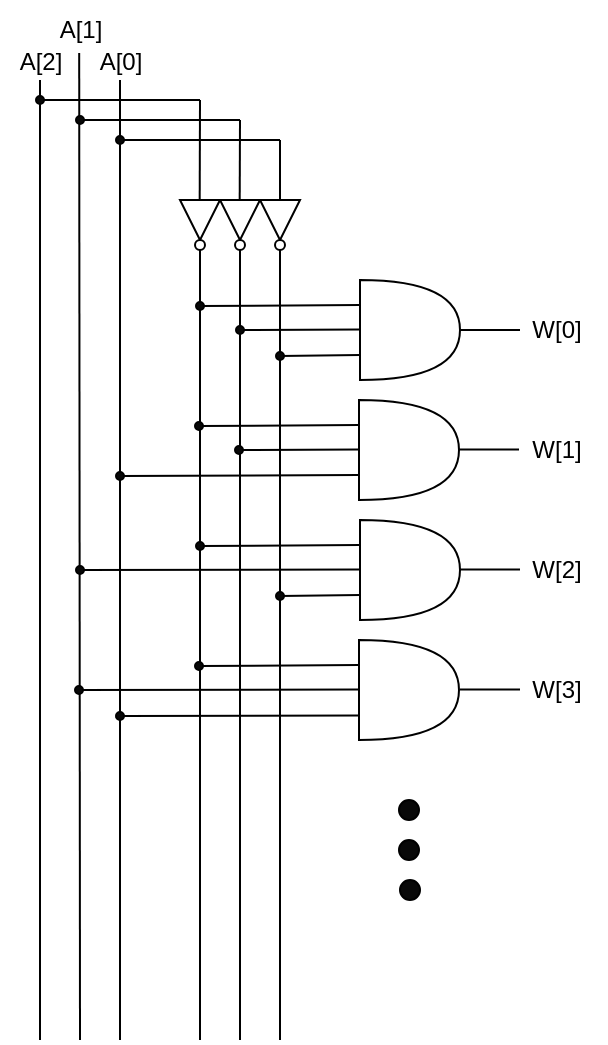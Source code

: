 <mxfile version="24.8.6">
  <diagram name="Page-1" id="axpI6dXyg1f_afGxu0nV">
    <mxGraphModel dx="1172" dy="625" grid="1" gridSize="10" guides="1" tooltips="1" connect="1" arrows="1" fold="1" page="1" pageScale="1" pageWidth="827" pageHeight="1169" math="0" shadow="0">
      <root>
        <mxCell id="0" />
        <mxCell id="1" parent="0" />
        <mxCell id="CWm1S7RlBDLCHkY99ESq-1" value="" style="endArrow=none;html=1;rounded=0;" edge="1" parent="1">
          <mxGeometry width="50" height="50" relative="1" as="geometry">
            <mxPoint x="160" y="520" as="sourcePoint" />
            <mxPoint x="160" y="40" as="targetPoint" />
          </mxGeometry>
        </mxCell>
        <mxCell id="CWm1S7RlBDLCHkY99ESq-2" value="" style="endArrow=none;html=1;rounded=0;entryX=0.99;entryY=0.348;entryDx=0;entryDy=0;entryPerimeter=0;" edge="1" parent="1" target="CWm1S7RlBDLCHkY99ESq-61">
          <mxGeometry width="50" height="50" relative="1" as="geometry">
            <mxPoint x="180" y="520" as="sourcePoint" />
            <mxPoint x="180" y="40" as="targetPoint" />
          </mxGeometry>
        </mxCell>
        <mxCell id="CWm1S7RlBDLCHkY99ESq-3" value="" style="endArrow=none;html=1;rounded=0;" edge="1" parent="1">
          <mxGeometry width="50" height="50" relative="1" as="geometry">
            <mxPoint x="200" y="520" as="sourcePoint" />
            <mxPoint x="200" y="40" as="targetPoint" />
          </mxGeometry>
        </mxCell>
        <mxCell id="CWm1S7RlBDLCHkY99ESq-4" value="" style="triangle;whiteSpace=wrap;html=1;direction=south;" vertex="1" parent="1">
          <mxGeometry x="230" y="100" width="20" height="20" as="geometry" />
        </mxCell>
        <mxCell id="CWm1S7RlBDLCHkY99ESq-5" value="" style="endArrow=none;html=1;rounded=0;" edge="1" parent="1" source="CWm1S7RlBDLCHkY99ESq-17">
          <mxGeometry width="50" height="50" relative="1" as="geometry">
            <mxPoint x="240" y="520" as="sourcePoint" />
            <mxPoint x="240" y="120" as="targetPoint" />
          </mxGeometry>
        </mxCell>
        <mxCell id="CWm1S7RlBDLCHkY99ESq-6" value="" style="endArrow=none;html=1;rounded=0;" edge="1" parent="1" source="CWm1S7RlBDLCHkY99ESq-15">
          <mxGeometry width="50" height="50" relative="1" as="geometry">
            <mxPoint x="260" y="520" as="sourcePoint" />
            <mxPoint x="260" y="120" as="targetPoint" />
          </mxGeometry>
        </mxCell>
        <mxCell id="CWm1S7RlBDLCHkY99ESq-7" value="" style="endArrow=none;html=1;rounded=0;" edge="1" parent="1" source="CWm1S7RlBDLCHkY99ESq-10">
          <mxGeometry width="50" height="50" relative="1" as="geometry">
            <mxPoint x="280" y="520" as="sourcePoint" />
            <mxPoint x="280" y="120" as="targetPoint" />
          </mxGeometry>
        </mxCell>
        <mxCell id="CWm1S7RlBDLCHkY99ESq-8" value="" style="triangle;whiteSpace=wrap;html=1;direction=south;" vertex="1" parent="1">
          <mxGeometry x="250" y="100" width="20" height="20" as="geometry" />
        </mxCell>
        <mxCell id="CWm1S7RlBDLCHkY99ESq-9" value="" style="triangle;whiteSpace=wrap;html=1;direction=south;" vertex="1" parent="1">
          <mxGeometry x="270" y="100" width="20" height="20" as="geometry" />
        </mxCell>
        <mxCell id="CWm1S7RlBDLCHkY99ESq-14" value="" style="endArrow=none;html=1;rounded=0;" edge="1" parent="1" target="CWm1S7RlBDLCHkY99ESq-10">
          <mxGeometry width="50" height="50" relative="1" as="geometry">
            <mxPoint x="280" y="520" as="sourcePoint" />
            <mxPoint x="280" y="120" as="targetPoint" />
          </mxGeometry>
        </mxCell>
        <mxCell id="CWm1S7RlBDLCHkY99ESq-10" value="" style="ellipse;whiteSpace=wrap;html=1;" vertex="1" parent="1">
          <mxGeometry x="277.5" y="120" width="5" height="5" as="geometry" />
        </mxCell>
        <mxCell id="CWm1S7RlBDLCHkY99ESq-16" value="" style="endArrow=none;html=1;rounded=0;" edge="1" parent="1" target="CWm1S7RlBDLCHkY99ESq-15">
          <mxGeometry width="50" height="50" relative="1" as="geometry">
            <mxPoint x="260" y="520" as="sourcePoint" />
            <mxPoint x="260" y="120" as="targetPoint" />
          </mxGeometry>
        </mxCell>
        <mxCell id="CWm1S7RlBDLCHkY99ESq-15" value="" style="ellipse;whiteSpace=wrap;html=1;" vertex="1" parent="1">
          <mxGeometry x="257.5" y="120" width="5" height="5" as="geometry" />
        </mxCell>
        <mxCell id="CWm1S7RlBDLCHkY99ESq-18" value="" style="endArrow=none;html=1;rounded=0;" edge="1" parent="1" target="CWm1S7RlBDLCHkY99ESq-17">
          <mxGeometry width="50" height="50" relative="1" as="geometry">
            <mxPoint x="240" y="520" as="sourcePoint" />
            <mxPoint x="240" y="120" as="targetPoint" />
          </mxGeometry>
        </mxCell>
        <mxCell id="CWm1S7RlBDLCHkY99ESq-17" value="" style="ellipse;whiteSpace=wrap;html=1;" vertex="1" parent="1">
          <mxGeometry x="237.5" y="120" width="5" height="5" as="geometry" />
        </mxCell>
        <mxCell id="CWm1S7RlBDLCHkY99ESq-19" value="" style="endArrow=none;html=1;rounded=0;" edge="1" parent="1">
          <mxGeometry width="50" height="50" relative="1" as="geometry">
            <mxPoint x="160" y="50" as="sourcePoint" />
            <mxPoint x="240" y="50" as="targetPoint" />
          </mxGeometry>
        </mxCell>
        <mxCell id="CWm1S7RlBDLCHkY99ESq-20" value="" style="endArrow=none;html=1;rounded=0;" edge="1" parent="1">
          <mxGeometry width="50" height="50" relative="1" as="geometry">
            <mxPoint x="180" y="60" as="sourcePoint" />
            <mxPoint x="260" y="60" as="targetPoint" />
          </mxGeometry>
        </mxCell>
        <mxCell id="CWm1S7RlBDLCHkY99ESq-21" value="" style="endArrow=none;html=1;rounded=0;" edge="1" parent="1">
          <mxGeometry width="50" height="50" relative="1" as="geometry">
            <mxPoint x="200" y="70" as="sourcePoint" />
            <mxPoint x="280" y="70" as="targetPoint" />
          </mxGeometry>
        </mxCell>
        <mxCell id="CWm1S7RlBDLCHkY99ESq-22" value="" style="endArrow=none;html=1;rounded=0;exitX=0;exitY=0.5;exitDx=0;exitDy=0;" edge="1" parent="1" source="CWm1S7RlBDLCHkY99ESq-9">
          <mxGeometry width="50" height="50" relative="1" as="geometry">
            <mxPoint x="270" y="90" as="sourcePoint" />
            <mxPoint x="280" y="70" as="targetPoint" />
          </mxGeometry>
        </mxCell>
        <mxCell id="CWm1S7RlBDLCHkY99ESq-23" value="" style="endArrow=none;html=1;rounded=0;exitX=0;exitY=0.5;exitDx=0;exitDy=0;" edge="1" parent="1">
          <mxGeometry width="50" height="50" relative="1" as="geometry">
            <mxPoint x="259.85" y="100" as="sourcePoint" />
            <mxPoint x="260" y="60" as="targetPoint" />
          </mxGeometry>
        </mxCell>
        <mxCell id="CWm1S7RlBDLCHkY99ESq-24" value="" style="endArrow=none;html=1;rounded=0;exitX=0;exitY=0.5;exitDx=0;exitDy=0;" edge="1" parent="1">
          <mxGeometry width="50" height="50" relative="1" as="geometry">
            <mxPoint x="239.85" y="100" as="sourcePoint" />
            <mxPoint x="240" y="50" as="targetPoint" />
          </mxGeometry>
        </mxCell>
        <mxCell id="CWm1S7RlBDLCHkY99ESq-25" value="" style="ellipse;whiteSpace=wrap;html=1;fillColor=#080808;" vertex="1" parent="1">
          <mxGeometry x="158" y="48" width="4" height="4" as="geometry" />
        </mxCell>
        <mxCell id="CWm1S7RlBDLCHkY99ESq-27" value="" style="ellipse;whiteSpace=wrap;html=1;fillColor=#080808;" vertex="1" parent="1">
          <mxGeometry x="178" y="58" width="4" height="4" as="geometry" />
        </mxCell>
        <mxCell id="CWm1S7RlBDLCHkY99ESq-28" value="" style="ellipse;whiteSpace=wrap;html=1;fillColor=#080808;" vertex="1" parent="1">
          <mxGeometry x="198" y="68" width="4" height="4" as="geometry" />
        </mxCell>
        <mxCell id="CWm1S7RlBDLCHkY99ESq-29" value="" style="shape=or;whiteSpace=wrap;html=1;" vertex="1" parent="1">
          <mxGeometry x="320" y="140" width="50" height="50" as="geometry" />
        </mxCell>
        <mxCell id="CWm1S7RlBDLCHkY99ESq-30" value="" style="endArrow=none;html=1;rounded=0;entryX=0;entryY=0.25;entryDx=0;entryDy=0;entryPerimeter=0;" edge="1" parent="1" target="CWm1S7RlBDLCHkY99ESq-29">
          <mxGeometry width="50" height="50" relative="1" as="geometry">
            <mxPoint x="240" y="153" as="sourcePoint" />
            <mxPoint x="270" y="160" as="targetPoint" />
          </mxGeometry>
        </mxCell>
        <mxCell id="CWm1S7RlBDLCHkY99ESq-31" value="" style="endArrow=none;html=1;rounded=0;entryX=0;entryY=0.25;entryDx=0;entryDy=0;entryPerimeter=0;" edge="1" parent="1">
          <mxGeometry width="50" height="50" relative="1" as="geometry">
            <mxPoint x="260" y="165" as="sourcePoint" />
            <mxPoint x="320" y="164.81" as="targetPoint" />
          </mxGeometry>
        </mxCell>
        <mxCell id="CWm1S7RlBDLCHkY99ESq-32" value="" style="endArrow=none;html=1;rounded=0;entryX=0;entryY=0.75;entryDx=0;entryDy=0;entryPerimeter=0;" edge="1" parent="1" target="CWm1S7RlBDLCHkY99ESq-29">
          <mxGeometry width="50" height="50" relative="1" as="geometry">
            <mxPoint x="280" y="178" as="sourcePoint" />
            <mxPoint x="310" y="190" as="targetPoint" />
          </mxGeometry>
        </mxCell>
        <mxCell id="CWm1S7RlBDLCHkY99ESq-34" value="" style="ellipse;whiteSpace=wrap;html=1;fillColor=#080808;" vertex="1" parent="1">
          <mxGeometry x="238" y="151" width="4" height="4" as="geometry" />
        </mxCell>
        <mxCell id="CWm1S7RlBDLCHkY99ESq-35" value="" style="ellipse;whiteSpace=wrap;html=1;fillColor=#080808;" vertex="1" parent="1">
          <mxGeometry x="258" y="163" width="4" height="4" as="geometry" />
        </mxCell>
        <mxCell id="CWm1S7RlBDLCHkY99ESq-36" value="" style="ellipse;whiteSpace=wrap;html=1;fillColor=#080808;" vertex="1" parent="1">
          <mxGeometry x="278" y="176" width="4" height="4" as="geometry" />
        </mxCell>
        <mxCell id="CWm1S7RlBDLCHkY99ESq-37" value="" style="shape=or;whiteSpace=wrap;html=1;" vertex="1" parent="1">
          <mxGeometry x="319.5" y="200" width="50" height="50" as="geometry" />
        </mxCell>
        <mxCell id="CWm1S7RlBDLCHkY99ESq-38" value="" style="endArrow=none;html=1;rounded=0;entryX=0;entryY=0.25;entryDx=0;entryDy=0;entryPerimeter=0;" edge="1" parent="1" target="CWm1S7RlBDLCHkY99ESq-37">
          <mxGeometry width="50" height="50" relative="1" as="geometry">
            <mxPoint x="239.5" y="213" as="sourcePoint" />
            <mxPoint x="269.5" y="220" as="targetPoint" />
          </mxGeometry>
        </mxCell>
        <mxCell id="CWm1S7RlBDLCHkY99ESq-39" value="" style="endArrow=none;html=1;rounded=0;entryX=0;entryY=0.25;entryDx=0;entryDy=0;entryPerimeter=0;" edge="1" parent="1">
          <mxGeometry width="50" height="50" relative="1" as="geometry">
            <mxPoint x="259.5" y="225" as="sourcePoint" />
            <mxPoint x="319.5" y="224.81" as="targetPoint" />
          </mxGeometry>
        </mxCell>
        <mxCell id="CWm1S7RlBDLCHkY99ESq-40" value="" style="endArrow=none;html=1;rounded=0;entryX=0;entryY=0.75;entryDx=0;entryDy=0;entryPerimeter=0;" edge="1" parent="1" target="CWm1S7RlBDLCHkY99ESq-37">
          <mxGeometry width="50" height="50" relative="1" as="geometry">
            <mxPoint x="200" y="238" as="sourcePoint" />
            <mxPoint x="309.5" y="250" as="targetPoint" />
          </mxGeometry>
        </mxCell>
        <mxCell id="CWm1S7RlBDLCHkY99ESq-41" value="" style="ellipse;whiteSpace=wrap;html=1;fillColor=#080808;" vertex="1" parent="1">
          <mxGeometry x="237.5" y="211" width="4" height="4" as="geometry" />
        </mxCell>
        <mxCell id="CWm1S7RlBDLCHkY99ESq-42" value="" style="ellipse;whiteSpace=wrap;html=1;fillColor=#080808;" vertex="1" parent="1">
          <mxGeometry x="257.5" y="223" width="4" height="4" as="geometry" />
        </mxCell>
        <mxCell id="CWm1S7RlBDLCHkY99ESq-43" value="" style="ellipse;whiteSpace=wrap;html=1;fillColor=#080808;" vertex="1" parent="1">
          <mxGeometry x="198" y="236" width="4" height="4" as="geometry" />
        </mxCell>
        <mxCell id="CWm1S7RlBDLCHkY99ESq-45" value="" style="shape=or;whiteSpace=wrap;html=1;" vertex="1" parent="1">
          <mxGeometry x="320" y="260" width="50" height="50" as="geometry" />
        </mxCell>
        <mxCell id="CWm1S7RlBDLCHkY99ESq-46" value="" style="endArrow=none;html=1;rounded=0;entryX=0;entryY=0.25;entryDx=0;entryDy=0;entryPerimeter=0;" edge="1" parent="1" target="CWm1S7RlBDLCHkY99ESq-45">
          <mxGeometry width="50" height="50" relative="1" as="geometry">
            <mxPoint x="240" y="273" as="sourcePoint" />
            <mxPoint x="270" y="280" as="targetPoint" />
          </mxGeometry>
        </mxCell>
        <mxCell id="CWm1S7RlBDLCHkY99ESq-47" value="" style="endArrow=none;html=1;rounded=0;entryX=0;entryY=0.25;entryDx=0;entryDy=0;entryPerimeter=0;" edge="1" parent="1">
          <mxGeometry width="50" height="50" relative="1" as="geometry">
            <mxPoint x="180" y="285" as="sourcePoint" />
            <mxPoint x="320" y="284.81" as="targetPoint" />
          </mxGeometry>
        </mxCell>
        <mxCell id="CWm1S7RlBDLCHkY99ESq-48" value="" style="endArrow=none;html=1;rounded=0;entryX=0;entryY=0.75;entryDx=0;entryDy=0;entryPerimeter=0;" edge="1" parent="1" target="CWm1S7RlBDLCHkY99ESq-45">
          <mxGeometry width="50" height="50" relative="1" as="geometry">
            <mxPoint x="280" y="298" as="sourcePoint" />
            <mxPoint x="310" y="310" as="targetPoint" />
          </mxGeometry>
        </mxCell>
        <mxCell id="CWm1S7RlBDLCHkY99ESq-49" value="" style="ellipse;whiteSpace=wrap;html=1;fillColor=#080808;" vertex="1" parent="1">
          <mxGeometry x="238" y="271" width="4" height="4" as="geometry" />
        </mxCell>
        <mxCell id="CWm1S7RlBDLCHkY99ESq-50" value="" style="ellipse;whiteSpace=wrap;html=1;fillColor=#080808;" vertex="1" parent="1">
          <mxGeometry x="178" y="283" width="4" height="4" as="geometry" />
        </mxCell>
        <mxCell id="CWm1S7RlBDLCHkY99ESq-51" value="" style="ellipse;whiteSpace=wrap;html=1;fillColor=#080808;" vertex="1" parent="1">
          <mxGeometry x="278" y="296" width="4" height="4" as="geometry" />
        </mxCell>
        <mxCell id="CWm1S7RlBDLCHkY99ESq-52" value="" style="shape=or;whiteSpace=wrap;html=1;" vertex="1" parent="1">
          <mxGeometry x="319.5" y="320" width="50" height="50" as="geometry" />
        </mxCell>
        <mxCell id="CWm1S7RlBDLCHkY99ESq-53" value="" style="endArrow=none;html=1;rounded=0;entryX=0;entryY=0.25;entryDx=0;entryDy=0;entryPerimeter=0;" edge="1" parent="1" target="CWm1S7RlBDLCHkY99ESq-52">
          <mxGeometry width="50" height="50" relative="1" as="geometry">
            <mxPoint x="239.5" y="333" as="sourcePoint" />
            <mxPoint x="269.5" y="340" as="targetPoint" />
          </mxGeometry>
        </mxCell>
        <mxCell id="CWm1S7RlBDLCHkY99ESq-54" value="" style="endArrow=none;html=1;rounded=0;entryX=0;entryY=0.25;entryDx=0;entryDy=0;entryPerimeter=0;" edge="1" parent="1">
          <mxGeometry width="50" height="50" relative="1" as="geometry">
            <mxPoint x="179.5" y="345" as="sourcePoint" />
            <mxPoint x="319.5" y="344.81" as="targetPoint" />
          </mxGeometry>
        </mxCell>
        <mxCell id="CWm1S7RlBDLCHkY99ESq-56" value="" style="ellipse;whiteSpace=wrap;html=1;fillColor=#080808;" vertex="1" parent="1">
          <mxGeometry x="237.5" y="331" width="4" height="4" as="geometry" />
        </mxCell>
        <mxCell id="CWm1S7RlBDLCHkY99ESq-57" value="" style="ellipse;whiteSpace=wrap;html=1;fillColor=#080808;" vertex="1" parent="1">
          <mxGeometry x="177.5" y="343" width="4" height="4" as="geometry" />
        </mxCell>
        <mxCell id="CWm1S7RlBDLCHkY99ESq-59" value="" style="endArrow=none;html=1;rounded=0;entryX=0;entryY=0.75;entryDx=0;entryDy=0;entryPerimeter=0;" edge="1" parent="1" source="CWm1S7RlBDLCHkY99ESq-58">
          <mxGeometry width="50" height="50" relative="1" as="geometry">
            <mxPoint x="200" y="357.81" as="sourcePoint" />
            <mxPoint x="320" y="357.81" as="targetPoint" />
          </mxGeometry>
        </mxCell>
        <mxCell id="CWm1S7RlBDLCHkY99ESq-60" value="" style="endArrow=none;html=1;rounded=0;entryX=0;entryY=0.75;entryDx=0;entryDy=0;entryPerimeter=0;" edge="1" parent="1" target="CWm1S7RlBDLCHkY99ESq-58">
          <mxGeometry width="50" height="50" relative="1" as="geometry">
            <mxPoint x="200" y="357.81" as="sourcePoint" />
            <mxPoint x="320" y="357.81" as="targetPoint" />
          </mxGeometry>
        </mxCell>
        <mxCell id="CWm1S7RlBDLCHkY99ESq-58" value="" style="ellipse;whiteSpace=wrap;html=1;fillColor=#080808;" vertex="1" parent="1">
          <mxGeometry x="198" y="356" width="4" height="4" as="geometry" />
        </mxCell>
        <mxCell id="CWm1S7RlBDLCHkY99ESq-61" value="A[2]" style="text;html=1;align=center;verticalAlign=middle;resizable=0;points=[];autosize=1;strokeColor=none;fillColor=none;" vertex="1" parent="1">
          <mxGeometry x="140" y="16" width="40" height="30" as="geometry" />
        </mxCell>
        <mxCell id="CWm1S7RlBDLCHkY99ESq-62" value="A[1]" style="text;html=1;align=center;verticalAlign=middle;resizable=0;points=[];autosize=1;strokeColor=none;fillColor=none;" vertex="1" parent="1">
          <mxGeometry x="160" width="40" height="30" as="geometry" />
        </mxCell>
        <mxCell id="CWm1S7RlBDLCHkY99ESq-63" value="A[0]" style="text;html=1;align=center;verticalAlign=middle;resizable=0;points=[];autosize=1;strokeColor=none;fillColor=none;" vertex="1" parent="1">
          <mxGeometry x="180" y="16" width="40" height="30" as="geometry" />
        </mxCell>
        <mxCell id="CWm1S7RlBDLCHkY99ESq-64" value="W[0]" style="text;html=1;align=center;verticalAlign=middle;resizable=0;points=[];autosize=1;strokeColor=none;fillColor=none;" vertex="1" parent="1">
          <mxGeometry x="393" y="150" width="50" height="30" as="geometry" />
        </mxCell>
        <mxCell id="CWm1S7RlBDLCHkY99ESq-65" value="" style="endArrow=none;html=1;rounded=0;exitX=1;exitY=0.5;exitDx=0;exitDy=0;exitPerimeter=0;" edge="1" parent="1" source="CWm1S7RlBDLCHkY99ESq-29">
          <mxGeometry width="50" height="50" relative="1" as="geometry">
            <mxPoint x="350" y="220" as="sourcePoint" />
            <mxPoint x="400" y="165" as="targetPoint" />
          </mxGeometry>
        </mxCell>
        <mxCell id="CWm1S7RlBDLCHkY99ESq-66" value="" style="endArrow=none;html=1;rounded=0;exitX=1;exitY=0.5;exitDx=0;exitDy=0;exitPerimeter=0;" edge="1" parent="1">
          <mxGeometry width="50" height="50" relative="1" as="geometry">
            <mxPoint x="369.5" y="224.73" as="sourcePoint" />
            <mxPoint x="399.5" y="224.73" as="targetPoint" />
          </mxGeometry>
        </mxCell>
        <mxCell id="CWm1S7RlBDLCHkY99ESq-67" value="" style="endArrow=none;html=1;rounded=0;exitX=1;exitY=0.5;exitDx=0;exitDy=0;exitPerimeter=0;" edge="1" parent="1">
          <mxGeometry width="50" height="50" relative="1" as="geometry">
            <mxPoint x="370" y="284.73" as="sourcePoint" />
            <mxPoint x="400" y="284.73" as="targetPoint" />
          </mxGeometry>
        </mxCell>
        <mxCell id="CWm1S7RlBDLCHkY99ESq-68" value="" style="endArrow=none;html=1;rounded=0;exitX=1;exitY=0.5;exitDx=0;exitDy=0;exitPerimeter=0;" edge="1" parent="1">
          <mxGeometry width="50" height="50" relative="1" as="geometry">
            <mxPoint x="370" y="344.73" as="sourcePoint" />
            <mxPoint x="400" y="344.73" as="targetPoint" />
          </mxGeometry>
        </mxCell>
        <mxCell id="CWm1S7RlBDLCHkY99ESq-69" value="W[1]" style="text;html=1;align=center;verticalAlign=middle;resizable=0;points=[];autosize=1;strokeColor=none;fillColor=none;" vertex="1" parent="1">
          <mxGeometry x="393" y="210" width="50" height="30" as="geometry" />
        </mxCell>
        <mxCell id="CWm1S7RlBDLCHkY99ESq-70" value="W[2]" style="text;html=1;align=center;verticalAlign=middle;resizable=0;points=[];autosize=1;strokeColor=none;fillColor=none;" vertex="1" parent="1">
          <mxGeometry x="393" y="270" width="50" height="30" as="geometry" />
        </mxCell>
        <mxCell id="CWm1S7RlBDLCHkY99ESq-71" value="W[3]" style="text;html=1;align=center;verticalAlign=middle;resizable=0;points=[];autosize=1;strokeColor=none;fillColor=none;" vertex="1" parent="1">
          <mxGeometry x="393" y="330" width="50" height="30" as="geometry" />
        </mxCell>
        <mxCell id="CWm1S7RlBDLCHkY99ESq-72" value="" style="ellipse;whiteSpace=wrap;html=1;fillColor=#080808;" vertex="1" parent="1">
          <mxGeometry x="339.5" y="400" width="10" height="10" as="geometry" />
        </mxCell>
        <mxCell id="CWm1S7RlBDLCHkY99ESq-73" value="" style="ellipse;whiteSpace=wrap;html=1;fillColor=#080808;" vertex="1" parent="1">
          <mxGeometry x="339.5" y="420" width="10" height="10" as="geometry" />
        </mxCell>
        <mxCell id="CWm1S7RlBDLCHkY99ESq-74" value="" style="ellipse;whiteSpace=wrap;html=1;fillColor=#080808;" vertex="1" parent="1">
          <mxGeometry x="340" y="440" width="10" height="10" as="geometry" />
        </mxCell>
      </root>
    </mxGraphModel>
  </diagram>
</mxfile>
